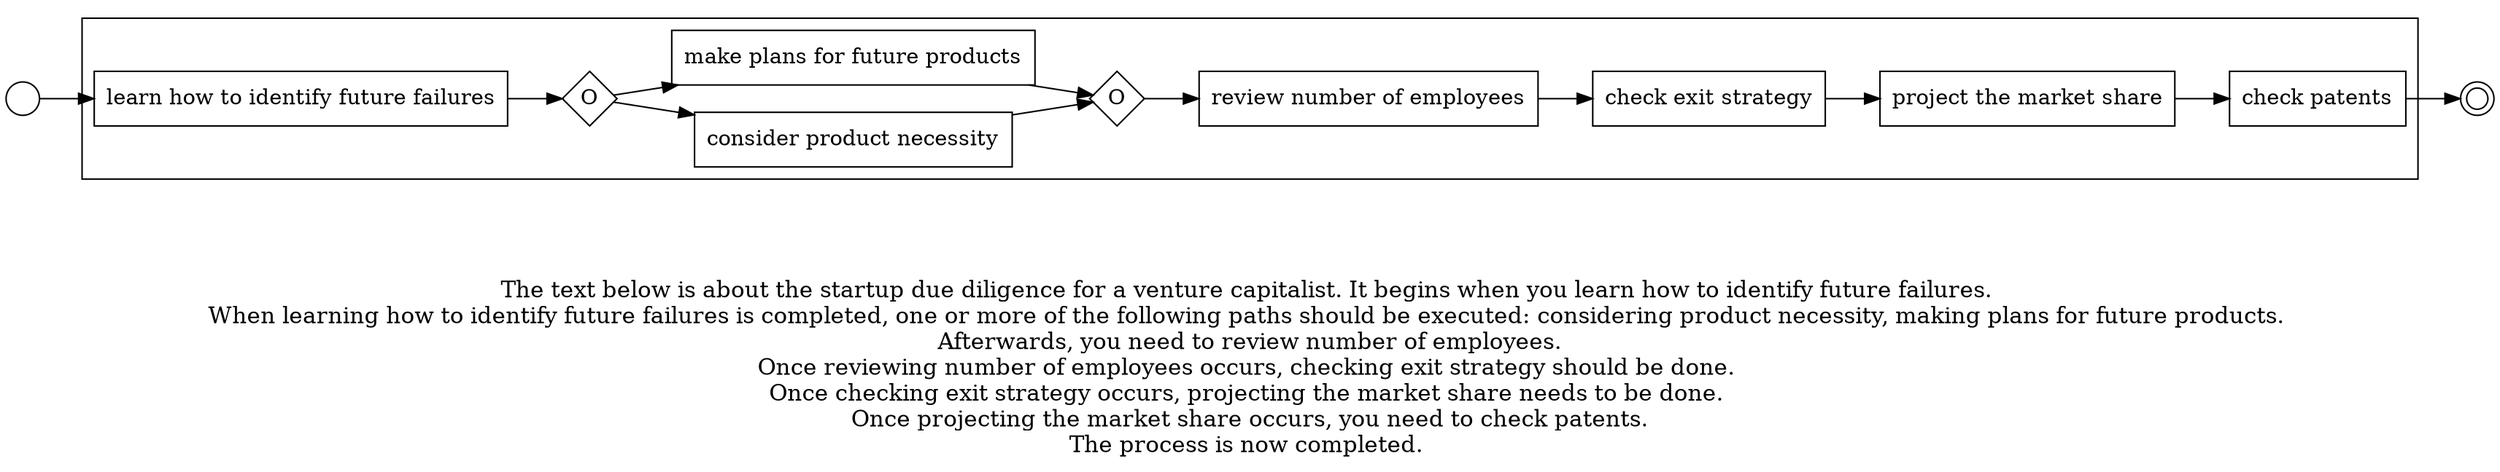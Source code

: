 digraph startup_due_diligence_for_a_venture_capitalist_139 {
	graph [rankdir=LR]
	START_NODE [label="" shape=circle width=0.3]
	subgraph CLUSTER_0 {
		"learn how to identify future failures" [shape=box]
		"OR_SPLIT--2. Filter out the terrible products_B5B7" [label=O fixedsize=true shape=diamond width=0.5]
		"learn how to identify future failures" -> "OR_SPLIT--2. Filter out the terrible products_B5B7"
		"consider product necessity" [shape=box]
		"OR_SPLIT--2. Filter out the terrible products_B5B7" -> "consider product necessity"
		"make plans for future products" [shape=box]
		"OR_SPLIT--2. Filter out the terrible products_B5B7" -> "make plans for future products"
		"OR_JOIN--2. Filter out the terrible products_B5B7" [label=O fixedsize=true shape=diamond width=0.5]
		"consider product necessity" -> "OR_JOIN--2. Filter out the terrible products_B5B7"
		"make plans for future products" -> "OR_JOIN--2. Filter out the terrible products_B5B7"
		"review number of employees" [shape=box]
		"OR_JOIN--2. Filter out the terrible products_B5B7" -> "review number of employees"
		"check exit strategy" [shape=box]
		"review number of employees" -> "check exit strategy"
		"project the market share" [shape=box]
		"check exit strategy" -> "project the market share"
		"check patents" [shape=box]
		"project the market share" -> "check patents"
	}
	START_NODE -> "learn how to identify future failures"
	END_NODE [label="" shape=doublecircle width=0.2]
	"check patents" -> END_NODE
	fontsize=15 label="\n\n
The text below is about the startup due diligence for a venture capitalist. It begins when you learn how to identify future failures. 
When learning how to identify future failures is completed, one or more of the following paths should be executed: considering product necessity, making plans for future products. 
Afterwards, you need to review number of employees.
Once reviewing number of employees occurs, checking exit strategy should be done. 
Once checking exit strategy occurs, projecting the market share needs to be done. 
Once projecting the market share occurs, you need to check patents.
The process is now completed. 
"
}
